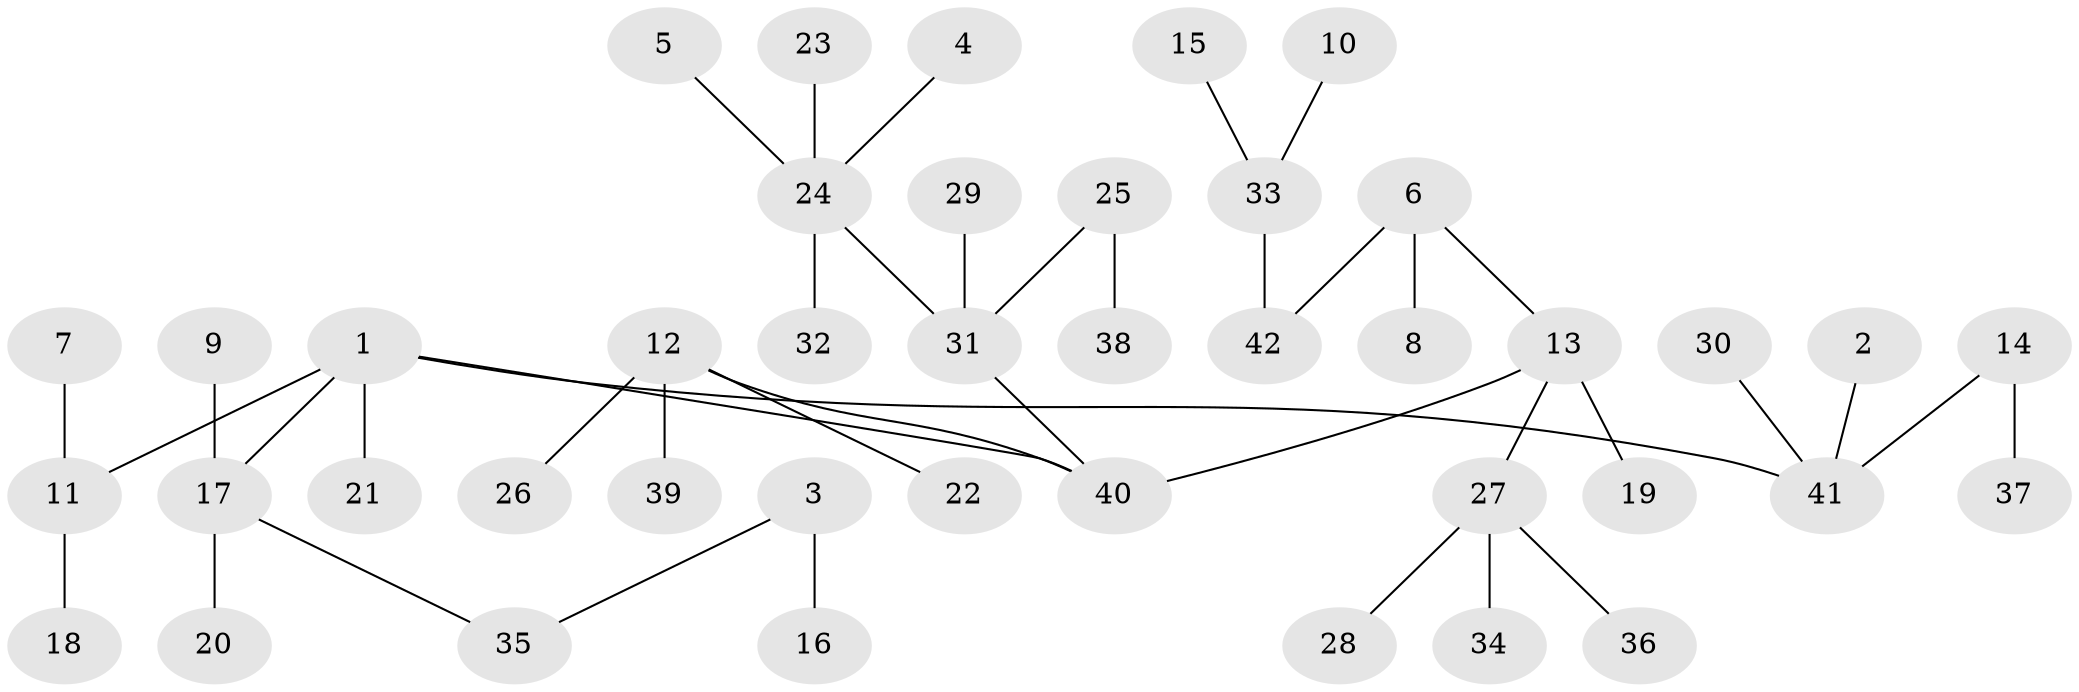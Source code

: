 // original degree distribution, {5: 0.10843373493975904, 3: 0.07228915662650602, 4: 0.04819277108433735, 1: 0.5180722891566265, 2: 0.25301204819277107}
// Generated by graph-tools (version 1.1) at 2025/50/03/09/25 03:50:22]
// undirected, 42 vertices, 41 edges
graph export_dot {
graph [start="1"]
  node [color=gray90,style=filled];
  1;
  2;
  3;
  4;
  5;
  6;
  7;
  8;
  9;
  10;
  11;
  12;
  13;
  14;
  15;
  16;
  17;
  18;
  19;
  20;
  21;
  22;
  23;
  24;
  25;
  26;
  27;
  28;
  29;
  30;
  31;
  32;
  33;
  34;
  35;
  36;
  37;
  38;
  39;
  40;
  41;
  42;
  1 -- 11 [weight=1.0];
  1 -- 17 [weight=1.0];
  1 -- 21 [weight=1.0];
  1 -- 40 [weight=1.0];
  1 -- 41 [weight=1.0];
  2 -- 41 [weight=1.0];
  3 -- 16 [weight=1.0];
  3 -- 35 [weight=1.0];
  4 -- 24 [weight=1.0];
  5 -- 24 [weight=1.0];
  6 -- 8 [weight=1.0];
  6 -- 13 [weight=1.0];
  6 -- 42 [weight=1.0];
  7 -- 11 [weight=1.0];
  9 -- 17 [weight=1.0];
  10 -- 33 [weight=1.0];
  11 -- 18 [weight=1.0];
  12 -- 22 [weight=1.0];
  12 -- 26 [weight=1.0];
  12 -- 39 [weight=1.0];
  12 -- 40 [weight=1.0];
  13 -- 19 [weight=1.0];
  13 -- 27 [weight=1.0];
  13 -- 40 [weight=1.0];
  14 -- 37 [weight=1.0];
  14 -- 41 [weight=1.0];
  15 -- 33 [weight=1.0];
  17 -- 20 [weight=1.0];
  17 -- 35 [weight=1.0];
  23 -- 24 [weight=1.0];
  24 -- 31 [weight=1.0];
  24 -- 32 [weight=1.0];
  25 -- 31 [weight=1.0];
  25 -- 38 [weight=1.0];
  27 -- 28 [weight=1.0];
  27 -- 34 [weight=1.0];
  27 -- 36 [weight=1.0];
  29 -- 31 [weight=1.0];
  30 -- 41 [weight=1.0];
  31 -- 40 [weight=1.0];
  33 -- 42 [weight=1.0];
}
